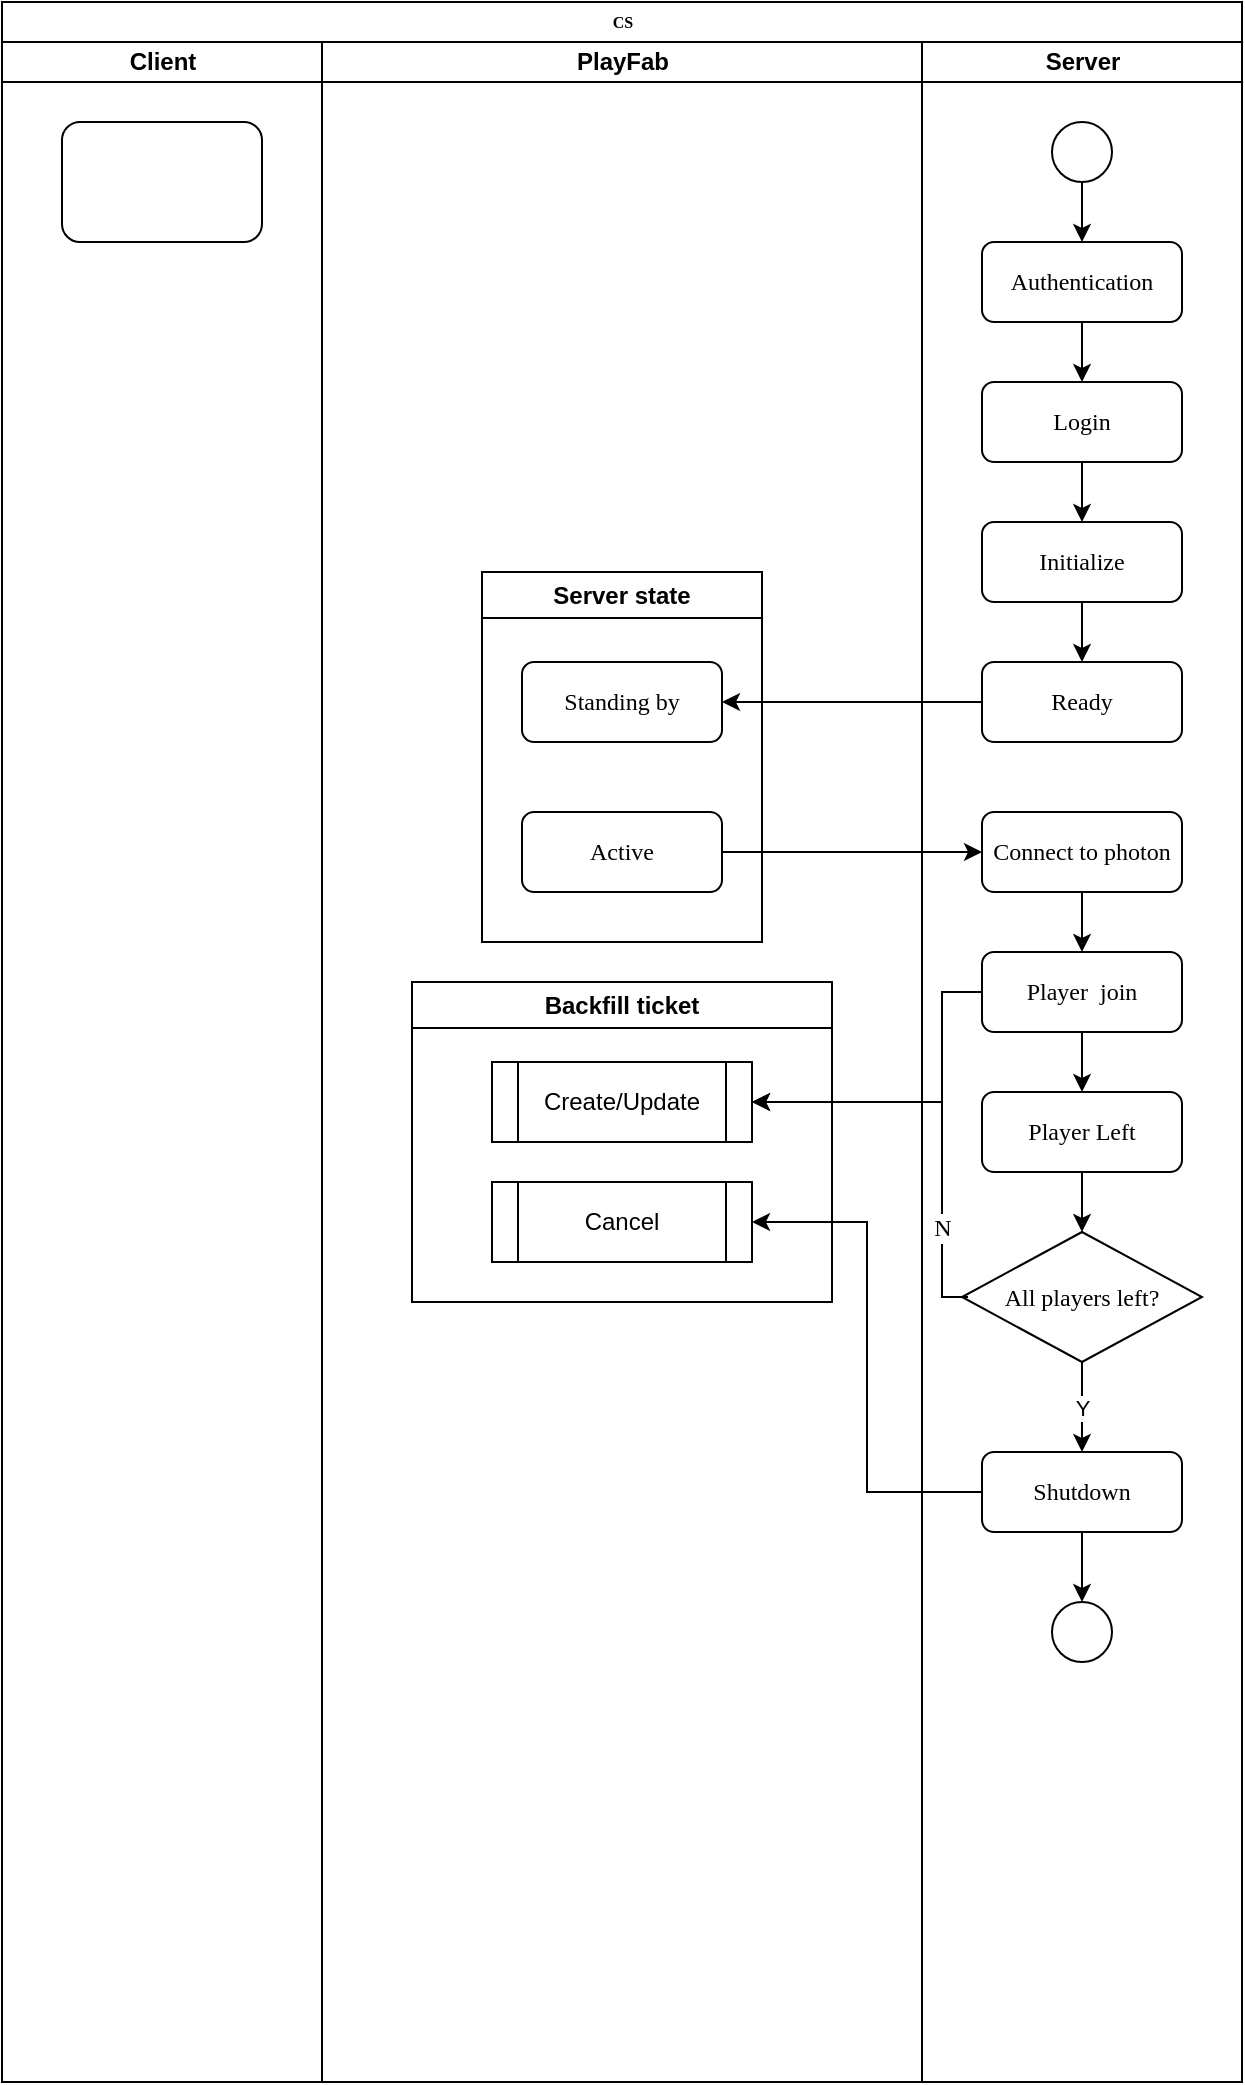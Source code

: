 <mxfile version="21.4.0" type="github">
  <diagram name="Page-1" id="74e2e168-ea6b-b213-b513-2b3c1d86103e">
    <mxGraphModel dx="838" dy="802" grid="1" gridSize="10" guides="1" tooltips="1" connect="1" arrows="1" fold="1" page="1" pageScale="1" pageWidth="1100" pageHeight="850" background="none" math="0" shadow="0">
      <root>
        <mxCell id="0" />
        <mxCell id="1" parent="0" />
        <mxCell id="77e6c97f196da883-1" value="CS" style="swimlane;html=1;childLayout=stackLayout;startSize=20;rounded=0;shadow=0;labelBackgroundColor=none;strokeWidth=1;fontFamily=Verdana;fontSize=8;align=center;" parent="1" vertex="1">
          <mxGeometry x="260" y="70" width="620" height="1040" as="geometry">
            <mxRectangle x="300" y="60" width="50" height="20" as="alternateBounds" />
          </mxGeometry>
        </mxCell>
        <mxCell id="77e6c97f196da883-2" value="Client" style="swimlane;html=1;startSize=20;" parent="77e6c97f196da883-1" vertex="1">
          <mxGeometry y="20" width="160" height="1020" as="geometry" />
        </mxCell>
        <mxCell id="77e6c97f196da883-8" value="" style="rounded=1;whiteSpace=wrap;html=1;shadow=0;labelBackgroundColor=none;strokeWidth=1;fontFamily=Verdana;fontSize=8;align=center;" parent="77e6c97f196da883-2" vertex="1">
          <mxGeometry x="30" y="40" width="100" height="60" as="geometry" />
        </mxCell>
        <mxCell id="77e6c97f196da883-40" style="edgeStyle=orthogonalEdgeStyle;rounded=1;html=1;labelBackgroundColor=none;startArrow=none;startFill=0;startSize=5;endArrow=classicThin;endFill=1;endSize=5;jettySize=auto;orthogonalLoop=1;strokeWidth=1;fontFamily=Verdana;fontSize=8" parent="77e6c97f196da883-1" target="77e6c97f196da883-24" edge="1">
          <mxGeometry relative="1" as="geometry">
            <mxPoint x="770" y="690" as="sourcePoint" />
          </mxGeometry>
        </mxCell>
        <mxCell id="77e6c97f196da883-3" value="PlayFab" style="swimlane;html=1;startSize=20;" parent="77e6c97f196da883-1" vertex="1">
          <mxGeometry x="160" y="20" width="300" height="1020" as="geometry" />
        </mxCell>
        <mxCell id="yFmoRRBljweE4ICY3tDK-25" value="Server state" style="swimlane;whiteSpace=wrap;html=1;" vertex="1" parent="77e6c97f196da883-3">
          <mxGeometry x="80" y="265" width="140" height="185" as="geometry" />
        </mxCell>
        <mxCell id="yFmoRRBljweE4ICY3tDK-21" value="Standing by" style="rounded=1;whiteSpace=wrap;html=1;shadow=0;labelBackgroundColor=none;strokeWidth=1;fontFamily=Verdana;fontSize=12;align=center;" vertex="1" parent="yFmoRRBljweE4ICY3tDK-25">
          <mxGeometry x="20" y="45" width="100" height="40" as="geometry" />
        </mxCell>
        <mxCell id="yFmoRRBljweE4ICY3tDK-23" value="Active" style="rounded=1;whiteSpace=wrap;html=1;shadow=0;labelBackgroundColor=none;strokeWidth=1;fontFamily=Verdana;fontSize=12;align=center;" vertex="1" parent="yFmoRRBljweE4ICY3tDK-25">
          <mxGeometry x="20" y="120" width="100" height="40" as="geometry" />
        </mxCell>
        <mxCell id="yFmoRRBljweE4ICY3tDK-62" value="Backfill ticket" style="swimlane;whiteSpace=wrap;html=1;" vertex="1" parent="77e6c97f196da883-3">
          <mxGeometry x="45" y="470" width="210" height="160" as="geometry" />
        </mxCell>
        <mxCell id="yFmoRRBljweE4ICY3tDK-66" value="Create/Update" style="shape=process;whiteSpace=wrap;html=1;backgroundOutline=1;" vertex="1" parent="yFmoRRBljweE4ICY3tDK-62">
          <mxGeometry x="40" y="40" width="130" height="40" as="geometry" />
        </mxCell>
        <mxCell id="yFmoRRBljweE4ICY3tDK-67" value="Cancel" style="shape=process;whiteSpace=wrap;html=1;backgroundOutline=1;" vertex="1" parent="yFmoRRBljweE4ICY3tDK-62">
          <mxGeometry x="40" y="100" width="130" height="40" as="geometry" />
        </mxCell>
        <mxCell id="yFmoRRBljweE4ICY3tDK-22" value="" style="edgeStyle=orthogonalEdgeStyle;rounded=0;orthogonalLoop=1;jettySize=auto;html=1;" edge="1" parent="77e6c97f196da883-1" source="yFmoRRBljweE4ICY3tDK-19" target="yFmoRRBljweE4ICY3tDK-21">
          <mxGeometry relative="1" as="geometry" />
        </mxCell>
        <mxCell id="yFmoRRBljweE4ICY3tDK-27" value="" style="edgeStyle=orthogonalEdgeStyle;rounded=0;orthogonalLoop=1;jettySize=auto;html=1;" edge="1" parent="77e6c97f196da883-1" source="yFmoRRBljweE4ICY3tDK-23" target="yFmoRRBljweE4ICY3tDK-26">
          <mxGeometry relative="1" as="geometry" />
        </mxCell>
        <mxCell id="77e6c97f196da883-5" value="Server" style="swimlane;html=1;startSize=20;" parent="77e6c97f196da883-1" vertex="1">
          <mxGeometry x="460" y="20" width="160" height="1020" as="geometry" />
        </mxCell>
        <mxCell id="yFmoRRBljweE4ICY3tDK-11" value="" style="edgeStyle=orthogonalEdgeStyle;rounded=0;orthogonalLoop=1;jettySize=auto;html=1;" edge="1" parent="77e6c97f196da883-5" source="yFmoRRBljweE4ICY3tDK-2" target="yFmoRRBljweE4ICY3tDK-7">
          <mxGeometry relative="1" as="geometry" />
        </mxCell>
        <mxCell id="yFmoRRBljweE4ICY3tDK-2" value="Authentication" style="rounded=1;whiteSpace=wrap;html=1;shadow=0;labelBackgroundColor=none;strokeWidth=1;fontFamily=Verdana;fontSize=12;align=center;" vertex="1" parent="77e6c97f196da883-5">
          <mxGeometry x="30" y="100" width="100" height="40" as="geometry" />
        </mxCell>
        <mxCell id="yFmoRRBljweE4ICY3tDK-4" value="" style="edgeStyle=orthogonalEdgeStyle;rounded=0;orthogonalLoop=1;jettySize=auto;html=1;" edge="1" parent="77e6c97f196da883-5" source="yFmoRRBljweE4ICY3tDK-3" target="yFmoRRBljweE4ICY3tDK-2">
          <mxGeometry relative="1" as="geometry" />
        </mxCell>
        <mxCell id="yFmoRRBljweE4ICY3tDK-3" value="" style="ellipse;whiteSpace=wrap;html=1;aspect=fixed;" vertex="1" parent="77e6c97f196da883-5">
          <mxGeometry x="65" y="40" width="30" height="30" as="geometry" />
        </mxCell>
        <mxCell id="yFmoRRBljweE4ICY3tDK-18" value="" style="edgeStyle=orthogonalEdgeStyle;rounded=0;orthogonalLoop=1;jettySize=auto;html=1;" edge="1" parent="77e6c97f196da883-5" source="yFmoRRBljweE4ICY3tDK-7" target="yFmoRRBljweE4ICY3tDK-17">
          <mxGeometry relative="1" as="geometry" />
        </mxCell>
        <mxCell id="yFmoRRBljweE4ICY3tDK-7" value="Login" style="rounded=1;whiteSpace=wrap;html=1;shadow=0;labelBackgroundColor=none;strokeWidth=1;fontFamily=Verdana;fontSize=12;align=center;" vertex="1" parent="77e6c97f196da883-5">
          <mxGeometry x="30" y="170" width="100" height="40" as="geometry" />
        </mxCell>
        <mxCell id="yFmoRRBljweE4ICY3tDK-20" value="" style="edgeStyle=orthogonalEdgeStyle;rounded=0;orthogonalLoop=1;jettySize=auto;html=1;" edge="1" parent="77e6c97f196da883-5" source="yFmoRRBljweE4ICY3tDK-17" target="yFmoRRBljweE4ICY3tDK-19">
          <mxGeometry relative="1" as="geometry" />
        </mxCell>
        <mxCell id="yFmoRRBljweE4ICY3tDK-17" value="Initialize" style="rounded=1;whiteSpace=wrap;html=1;shadow=0;labelBackgroundColor=none;strokeWidth=1;fontFamily=Verdana;fontSize=12;align=center;" vertex="1" parent="77e6c97f196da883-5">
          <mxGeometry x="30" y="240" width="100" height="40" as="geometry" />
        </mxCell>
        <mxCell id="yFmoRRBljweE4ICY3tDK-19" value="Ready" style="rounded=1;whiteSpace=wrap;html=1;shadow=0;labelBackgroundColor=none;strokeWidth=1;fontFamily=Verdana;fontSize=12;align=center;" vertex="1" parent="77e6c97f196da883-5">
          <mxGeometry x="30" y="310" width="100" height="40" as="geometry" />
        </mxCell>
        <mxCell id="yFmoRRBljweE4ICY3tDK-29" value="" style="edgeStyle=orthogonalEdgeStyle;rounded=0;orthogonalLoop=1;jettySize=auto;html=1;" edge="1" parent="77e6c97f196da883-5" source="yFmoRRBljweE4ICY3tDK-26" target="yFmoRRBljweE4ICY3tDK-28">
          <mxGeometry relative="1" as="geometry" />
        </mxCell>
        <mxCell id="yFmoRRBljweE4ICY3tDK-26" value="Connect to photon" style="rounded=1;whiteSpace=wrap;html=1;shadow=0;labelBackgroundColor=none;strokeWidth=1;fontFamily=Verdana;fontSize=12;align=center;" vertex="1" parent="77e6c97f196da883-5">
          <mxGeometry x="30" y="385" width="100" height="40" as="geometry" />
        </mxCell>
        <mxCell id="yFmoRRBljweE4ICY3tDK-28" value="Player &amp;nbsp;join" style="rounded=1;whiteSpace=wrap;html=1;shadow=0;labelBackgroundColor=none;strokeWidth=1;fontFamily=Verdana;fontSize=12;align=center;" vertex="1" parent="77e6c97f196da883-5">
          <mxGeometry x="30" y="455" width="100" height="40" as="geometry" />
        </mxCell>
        <mxCell id="yFmoRRBljweE4ICY3tDK-36" value="&lt;font face=&quot;Verdana&quot;&gt;All players left?&lt;/font&gt;" style="rhombus;whiteSpace=wrap;html=1;" vertex="1" parent="77e6c97f196da883-5">
          <mxGeometry x="20" y="595" width="120" height="65" as="geometry" />
        </mxCell>
        <mxCell id="yFmoRRBljweE4ICY3tDK-58" value="" style="edgeStyle=orthogonalEdgeStyle;rounded=0;orthogonalLoop=1;jettySize=auto;html=1;" edge="1" parent="77e6c97f196da883-5" source="yFmoRRBljweE4ICY3tDK-56" target="yFmoRRBljweE4ICY3tDK-36">
          <mxGeometry relative="1" as="geometry" />
        </mxCell>
        <mxCell id="yFmoRRBljweE4ICY3tDK-56" value="Player Left" style="rounded=1;whiteSpace=wrap;html=1;shadow=0;labelBackgroundColor=none;strokeWidth=1;fontFamily=Verdana;fontSize=12;align=center;" vertex="1" parent="77e6c97f196da883-5">
          <mxGeometry x="30" y="525" width="100" height="40" as="geometry" />
        </mxCell>
        <mxCell id="yFmoRRBljweE4ICY3tDK-34" value="" style="edgeStyle=orthogonalEdgeStyle;rounded=0;orthogonalLoop=1;jettySize=auto;html=1;" edge="1" parent="77e6c97f196da883-5" source="yFmoRRBljweE4ICY3tDK-28" target="yFmoRRBljweE4ICY3tDK-56">
          <mxGeometry relative="1" as="geometry">
            <mxPoint x="80" y="525" as="targetPoint" />
          </mxGeometry>
        </mxCell>
        <mxCell id="yFmoRRBljweE4ICY3tDK-75" value="" style="edgeStyle=orthogonalEdgeStyle;rounded=0;orthogonalLoop=1;jettySize=auto;html=1;" edge="1" parent="77e6c97f196da883-5" source="yFmoRRBljweE4ICY3tDK-37" target="yFmoRRBljweE4ICY3tDK-74">
          <mxGeometry relative="1" as="geometry" />
        </mxCell>
        <mxCell id="yFmoRRBljweE4ICY3tDK-37" value="Shutdown" style="rounded=1;whiteSpace=wrap;html=1;shadow=0;labelBackgroundColor=none;strokeWidth=1;fontFamily=Verdana;fontSize=12;align=center;" vertex="1" parent="77e6c97f196da883-5">
          <mxGeometry x="30" y="705" width="100" height="40" as="geometry" />
        </mxCell>
        <mxCell id="yFmoRRBljweE4ICY3tDK-38" value="Y" style="edgeStyle=orthogonalEdgeStyle;rounded=0;orthogonalLoop=1;jettySize=auto;html=1;" edge="1" parent="77e6c97f196da883-5" source="yFmoRRBljweE4ICY3tDK-36" target="yFmoRRBljweE4ICY3tDK-37">
          <mxGeometry relative="1" as="geometry" />
        </mxCell>
        <mxCell id="yFmoRRBljweE4ICY3tDK-74" value="" style="ellipse;whiteSpace=wrap;html=1;aspect=fixed;" vertex="1" parent="77e6c97f196da883-5">
          <mxGeometry x="65" y="780" width="30" height="30" as="geometry" />
        </mxCell>
        <mxCell id="yFmoRRBljweE4ICY3tDK-68" value="" style="edgeStyle=orthogonalEdgeStyle;rounded=0;orthogonalLoop=1;jettySize=auto;html=1;fontSize=12;fontFamily=Verdana;" edge="1" parent="77e6c97f196da883-1" target="yFmoRRBljweE4ICY3tDK-66">
          <mxGeometry relative="1" as="geometry">
            <mxPoint x="483" y="647.5" as="sourcePoint" />
            <mxPoint x="378" y="550" as="targetPoint" />
            <Array as="points">
              <mxPoint x="470" y="648" />
              <mxPoint x="470" y="550" />
            </Array>
          </mxGeometry>
        </mxCell>
        <mxCell id="yFmoRRBljweE4ICY3tDK-71" value="N" style="edgeLabel;html=1;align=center;verticalAlign=middle;resizable=0;points=[];fontSize=12;fontFamily=Verdana;" vertex="1" connectable="0" parent="yFmoRRBljweE4ICY3tDK-68">
          <mxGeometry x="-0.531" relative="1" as="geometry">
            <mxPoint as="offset" />
          </mxGeometry>
        </mxCell>
        <mxCell id="yFmoRRBljweE4ICY3tDK-69" value="" style="edgeStyle=orthogonalEdgeStyle;rounded=0;orthogonalLoop=1;jettySize=auto;html=1;" edge="1" parent="77e6c97f196da883-1" source="yFmoRRBljweE4ICY3tDK-28" target="yFmoRRBljweE4ICY3tDK-66">
          <mxGeometry relative="1" as="geometry">
            <mxPoint x="500" y="575" as="sourcePoint" />
            <mxPoint x="390" y="633" as="targetPoint" />
            <Array as="points">
              <mxPoint x="470" y="495" />
              <mxPoint x="470" y="550" />
            </Array>
          </mxGeometry>
        </mxCell>
        <mxCell id="yFmoRRBljweE4ICY3tDK-73" value="" style="edgeStyle=orthogonalEdgeStyle;rounded=0;orthogonalLoop=1;jettySize=auto;html=1;entryX=1;entryY=0.5;entryDx=0;entryDy=0;" edge="1" parent="77e6c97f196da883-1" source="yFmoRRBljweE4ICY3tDK-37" target="yFmoRRBljweE4ICY3tDK-67">
          <mxGeometry relative="1" as="geometry">
            <mxPoint x="410" y="745" as="targetPoint" />
          </mxGeometry>
        </mxCell>
      </root>
    </mxGraphModel>
  </diagram>
</mxfile>
